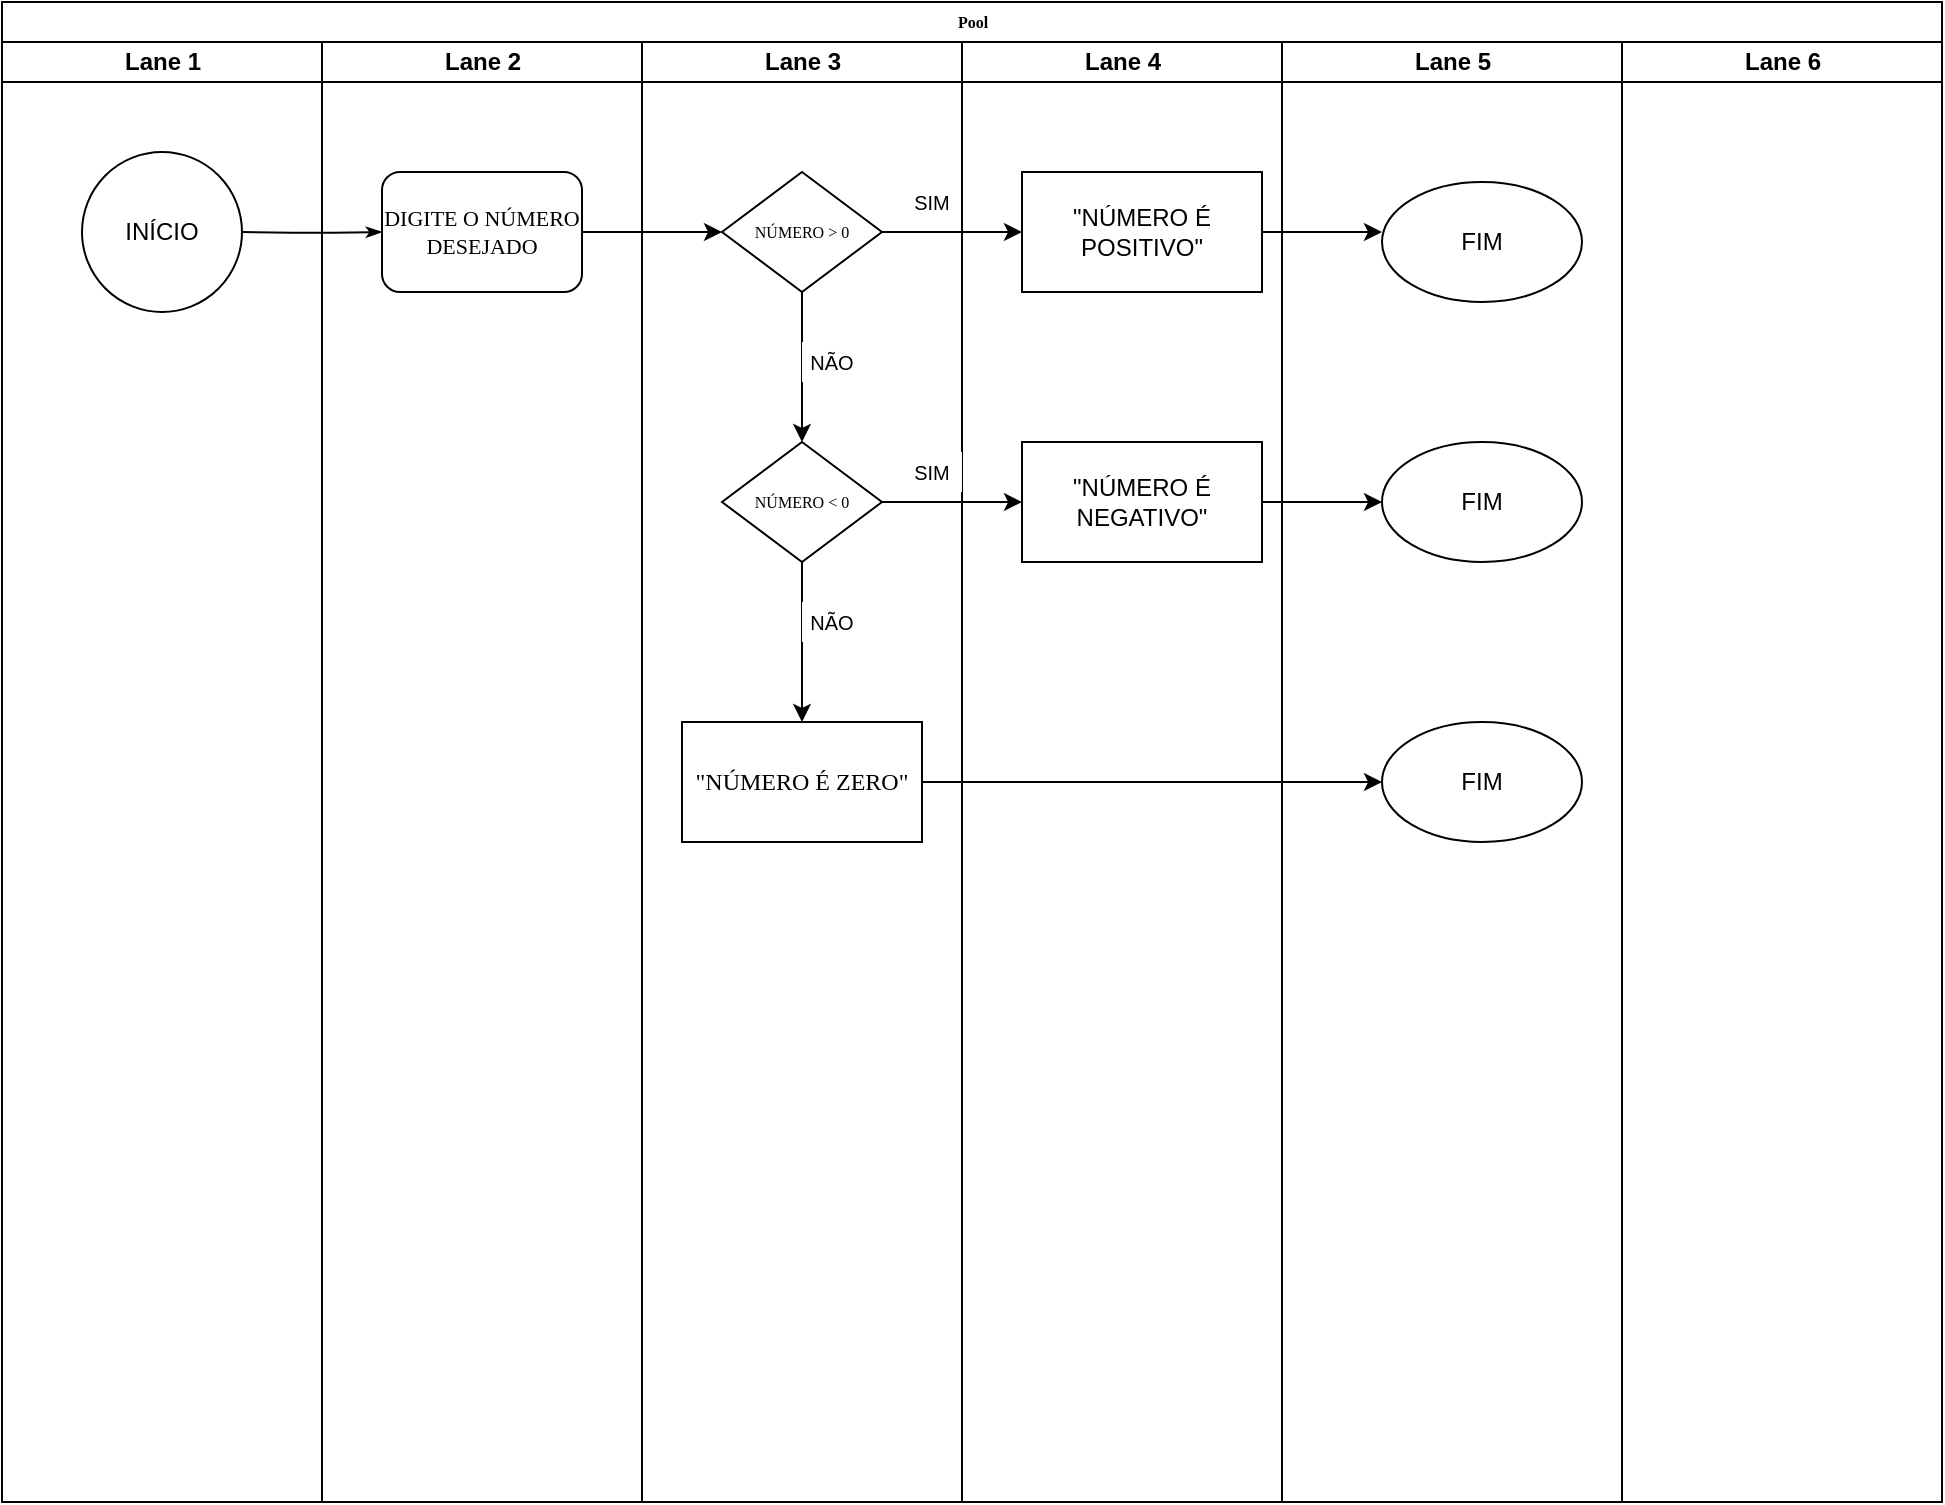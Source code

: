 <mxfile version="24.7.7">
  <diagram name="Page-1" id="74e2e168-ea6b-b213-b513-2b3c1d86103e">
    <mxGraphModel dx="1434" dy="780" grid="1" gridSize="10" guides="1" tooltips="1" connect="1" arrows="1" fold="1" page="1" pageScale="1" pageWidth="1100" pageHeight="850" background="none" math="0" shadow="0">
      <root>
        <mxCell id="0" />
        <mxCell id="1" parent="0" />
        <mxCell id="77e6c97f196da883-1" value="Pool" style="swimlane;html=1;childLayout=stackLayout;startSize=20;rounded=0;shadow=0;labelBackgroundColor=none;strokeWidth=1;fontFamily=Verdana;fontSize=8;align=center;" parent="1" vertex="1">
          <mxGeometry x="70" y="40" width="970" height="750" as="geometry" />
        </mxCell>
        <mxCell id="77e6c97f196da883-2" value="Lane 1" style="swimlane;html=1;startSize=20;" parent="77e6c97f196da883-1" vertex="1">
          <mxGeometry y="20" width="160" height="730" as="geometry" />
        </mxCell>
        <mxCell id="TdhsUQ9gUjJlJnHCxSFa-63" value="INÍCIO" style="ellipse;whiteSpace=wrap;html=1;" vertex="1" parent="77e6c97f196da883-2">
          <mxGeometry x="40" y="55" width="80" height="80" as="geometry" />
        </mxCell>
        <mxCell id="77e6c97f196da883-26" style="edgeStyle=orthogonalEdgeStyle;rounded=1;html=1;labelBackgroundColor=none;startArrow=none;startFill=0;startSize=5;endArrow=classicThin;endFill=1;endSize=5;jettySize=auto;orthogonalLoop=1;strokeWidth=1;fontFamily=Verdana;fontSize=8" parent="77e6c97f196da883-1" target="77e6c97f196da883-11" edge="1">
          <mxGeometry relative="1" as="geometry">
            <mxPoint x="120" y="115" as="sourcePoint" />
          </mxGeometry>
        </mxCell>
        <mxCell id="77e6c97f196da883-33" style="edgeStyle=orthogonalEdgeStyle;rounded=1;html=1;labelBackgroundColor=none;startArrow=none;startFill=0;startSize=5;endArrow=classicThin;endFill=1;endSize=5;jettySize=auto;orthogonalLoop=1;strokeWidth=1;fontFamily=Verdana;fontSize=8" parent="77e6c97f196da883-1" source="77e6c97f196da883-13" edge="1">
          <mxGeometry relative="1" as="geometry">
            <mxPoint x="560" y="320" as="targetPoint" />
          </mxGeometry>
        </mxCell>
        <mxCell id="77e6c97f196da883-3" value="Lane 2" style="swimlane;html=1;startSize=20;" parent="77e6c97f196da883-1" vertex="1">
          <mxGeometry x="160" y="20" width="160" height="730" as="geometry" />
        </mxCell>
        <mxCell id="77e6c97f196da883-11" value="&lt;font style=&quot;font-size: 11px;&quot;&gt;DIGITE O NÚMERO DESEJADO&lt;/font&gt;" style="rounded=1;whiteSpace=wrap;html=1;shadow=0;labelBackgroundColor=none;strokeWidth=1;fontFamily=Verdana;fontSize=8;align=center;" parent="77e6c97f196da883-3" vertex="1">
          <mxGeometry x="30" y="65" width="100" height="60" as="geometry" />
        </mxCell>
        <mxCell id="77e6c97f196da883-4" value="Lane 3" style="swimlane;html=1;startSize=20;" parent="77e6c97f196da883-1" vertex="1">
          <mxGeometry x="320" y="20" width="160" height="730" as="geometry" />
        </mxCell>
        <mxCell id="TdhsUQ9gUjJlJnHCxSFa-1" value="NÚMERO &amp;gt; 0" style="rhombus;whiteSpace=wrap;html=1;rounded=0;shadow=0;labelBackgroundColor=none;strokeWidth=1;fontFamily=Verdana;fontSize=8;align=center;" vertex="1" parent="77e6c97f196da883-4">
          <mxGeometry x="40" y="65" width="80" height="60" as="geometry" />
        </mxCell>
        <mxCell id="TdhsUQ9gUjJlJnHCxSFa-7" value="" style="endArrow=classic;html=1;rounded=0;exitX=0.5;exitY=1;exitDx=0;exitDy=0;" edge="1" parent="77e6c97f196da883-4" source="TdhsUQ9gUjJlJnHCxSFa-1">
          <mxGeometry width="50" height="50" relative="1" as="geometry">
            <mxPoint x="130" y="370" as="sourcePoint" />
            <mxPoint x="80" y="200" as="targetPoint" />
          </mxGeometry>
        </mxCell>
        <mxCell id="TdhsUQ9gUjJlJnHCxSFa-8" value="SIM" style="rounded=0;html=1;fontSize=10;whiteSpace=wrap;strokeColor=none;" vertex="1" parent="77e6c97f196da883-4">
          <mxGeometry x="130" y="70" width="30" height="20" as="geometry" />
        </mxCell>
        <mxCell id="TdhsUQ9gUjJlJnHCxSFa-9" value="NÃO" style="rounded=0;html=1;fontSize=10;whiteSpace=wrap;strokeColor=none;" vertex="1" parent="77e6c97f196da883-4">
          <mxGeometry x="80" y="150" width="30" height="20" as="geometry" />
        </mxCell>
        <mxCell id="TdhsUQ9gUjJlJnHCxSFa-65" value="" style="edgeStyle=orthogonalEdgeStyle;rounded=0;orthogonalLoop=1;jettySize=auto;html=1;" edge="1" parent="77e6c97f196da883-4" source="TdhsUQ9gUjJlJnHCxSFa-59" target="TdhsUQ9gUjJlJnHCxSFa-64">
          <mxGeometry relative="1" as="geometry" />
        </mxCell>
        <mxCell id="TdhsUQ9gUjJlJnHCxSFa-59" value="NÚMERO &amp;lt; 0" style="rhombus;whiteSpace=wrap;html=1;rounded=0;shadow=0;labelBackgroundColor=none;strokeWidth=1;fontFamily=Verdana;fontSize=8;align=center;" vertex="1" parent="77e6c97f196da883-4">
          <mxGeometry x="40" y="200" width="80" height="60" as="geometry" />
        </mxCell>
        <mxCell id="TdhsUQ9gUjJlJnHCxSFa-64" value="&lt;font style=&quot;font-size: 12px;&quot;&gt;&quot;NÚMERO É ZERO&quot;&lt;/font&gt;" style="rounded=0;whiteSpace=wrap;html=1;fontSize=8;fontFamily=Verdana;shadow=0;labelBackgroundColor=none;strokeWidth=1;" vertex="1" parent="77e6c97f196da883-4">
          <mxGeometry x="20" y="340" width="120" height="60" as="geometry" />
        </mxCell>
        <mxCell id="TdhsUQ9gUjJlJnHCxSFa-72" value="NÃO" style="rounded=0;html=1;fontSize=10;whiteSpace=wrap;strokeColor=none;" vertex="1" parent="77e6c97f196da883-4">
          <mxGeometry x="80" y="280" width="30" height="20" as="geometry" />
        </mxCell>
        <mxCell id="77e6c97f196da883-5" value="Lane 4" style="swimlane;html=1;startSize=20;" parent="77e6c97f196da883-1" vertex="1">
          <mxGeometry x="480" y="20" width="160" height="730" as="geometry" />
        </mxCell>
        <mxCell id="TdhsUQ9gUjJlJnHCxSFa-5" value="&quot;NÚMERO É POSITIVO&quot;" style="rounded=0;whiteSpace=wrap;html=1;" vertex="1" parent="77e6c97f196da883-5">
          <mxGeometry x="30" y="65" width="120" height="60" as="geometry" />
        </mxCell>
        <mxCell id="TdhsUQ9gUjJlJnHCxSFa-60" value="SIM" style="rounded=0;html=1;fontSize=10;whiteSpace=wrap;strokeColor=none;" vertex="1" parent="77e6c97f196da883-5">
          <mxGeometry x="-30" y="205" width="30" height="20" as="geometry" />
        </mxCell>
        <mxCell id="TdhsUQ9gUjJlJnHCxSFa-61" value="&quot;NÚMERO É NEGATIVO&quot;" style="rounded=0;whiteSpace=wrap;html=1;" vertex="1" parent="77e6c97f196da883-5">
          <mxGeometry x="30" y="200" width="120" height="60" as="geometry" />
        </mxCell>
        <mxCell id="77e6c97f196da883-6" value="Lane 5" style="swimlane;html=1;startSize=20;" parent="77e6c97f196da883-1" vertex="1">
          <mxGeometry x="640" y="20" width="170" height="730" as="geometry" />
        </mxCell>
        <mxCell id="TdhsUQ9gUjJlJnHCxSFa-73" value="FIM" style="ellipse;whiteSpace=wrap;html=1;" vertex="1" parent="77e6c97f196da883-6">
          <mxGeometry x="50" y="70" width="100" height="60" as="geometry" />
        </mxCell>
        <mxCell id="TdhsUQ9gUjJlJnHCxSFa-74" value="FIM" style="ellipse;whiteSpace=wrap;html=1;" vertex="1" parent="77e6c97f196da883-6">
          <mxGeometry x="50" y="200" width="100" height="60" as="geometry" />
        </mxCell>
        <mxCell id="TdhsUQ9gUjJlJnHCxSFa-75" value="FIM" style="ellipse;whiteSpace=wrap;html=1;" vertex="1" parent="77e6c97f196da883-6">
          <mxGeometry x="50" y="340" width="100" height="60" as="geometry" />
        </mxCell>
        <mxCell id="77e6c97f196da883-7" value="Lane 6" style="swimlane;html=1;startSize=20;" parent="77e6c97f196da883-1" vertex="1">
          <mxGeometry x="810" y="20" width="160" height="730" as="geometry" />
        </mxCell>
        <mxCell id="TdhsUQ9gUjJlJnHCxSFa-3" value="" style="endArrow=classic;html=1;rounded=0;exitX=1;exitY=0.5;exitDx=0;exitDy=0;" edge="1" parent="77e6c97f196da883-1" source="77e6c97f196da883-11" target="TdhsUQ9gUjJlJnHCxSFa-1">
          <mxGeometry width="50" height="50" relative="1" as="geometry">
            <mxPoint x="450" y="390" as="sourcePoint" />
            <mxPoint x="500" y="340" as="targetPoint" />
          </mxGeometry>
        </mxCell>
        <mxCell id="TdhsUQ9gUjJlJnHCxSFa-4" value="" style="endArrow=classic;html=1;rounded=0;exitX=1;exitY=0.5;exitDx=0;exitDy=0;" edge="1" parent="77e6c97f196da883-1" source="TdhsUQ9gUjJlJnHCxSFa-1" target="TdhsUQ9gUjJlJnHCxSFa-5">
          <mxGeometry width="50" height="50" relative="1" as="geometry">
            <mxPoint x="450" y="390" as="sourcePoint" />
            <mxPoint x="520" y="115" as="targetPoint" />
          </mxGeometry>
        </mxCell>
        <mxCell id="TdhsUQ9gUjJlJnHCxSFa-62" value="" style="endArrow=classic;html=1;rounded=0;exitX=1;exitY=0.5;exitDx=0;exitDy=0;" edge="1" parent="77e6c97f196da883-1" target="TdhsUQ9gUjJlJnHCxSFa-61" source="TdhsUQ9gUjJlJnHCxSFa-59">
          <mxGeometry width="50" height="50" relative="1" as="geometry">
            <mxPoint x="450" y="125" as="sourcePoint" />
            <mxPoint x="530" y="125" as="targetPoint" />
          </mxGeometry>
        </mxCell>
        <mxCell id="TdhsUQ9gUjJlJnHCxSFa-67" value="" style="edgeStyle=orthogonalEdgeStyle;rounded=0;orthogonalLoop=1;jettySize=auto;html=1;" edge="1" parent="77e6c97f196da883-1" source="TdhsUQ9gUjJlJnHCxSFa-64">
          <mxGeometry relative="1" as="geometry">
            <mxPoint x="690" y="390" as="targetPoint" />
          </mxGeometry>
        </mxCell>
        <mxCell id="TdhsUQ9gUjJlJnHCxSFa-69" value="" style="edgeStyle=orthogonalEdgeStyle;rounded=0;orthogonalLoop=1;jettySize=auto;html=1;" edge="1" parent="77e6c97f196da883-1" source="TdhsUQ9gUjJlJnHCxSFa-61">
          <mxGeometry relative="1" as="geometry">
            <mxPoint x="690" y="250" as="targetPoint" />
          </mxGeometry>
        </mxCell>
        <mxCell id="TdhsUQ9gUjJlJnHCxSFa-71" value="" style="edgeStyle=orthogonalEdgeStyle;rounded=0;orthogonalLoop=1;jettySize=auto;html=1;" edge="1" parent="77e6c97f196da883-1" source="TdhsUQ9gUjJlJnHCxSFa-5">
          <mxGeometry relative="1" as="geometry">
            <mxPoint x="690" y="115" as="targetPoint" />
          </mxGeometry>
        </mxCell>
      </root>
    </mxGraphModel>
  </diagram>
</mxfile>
